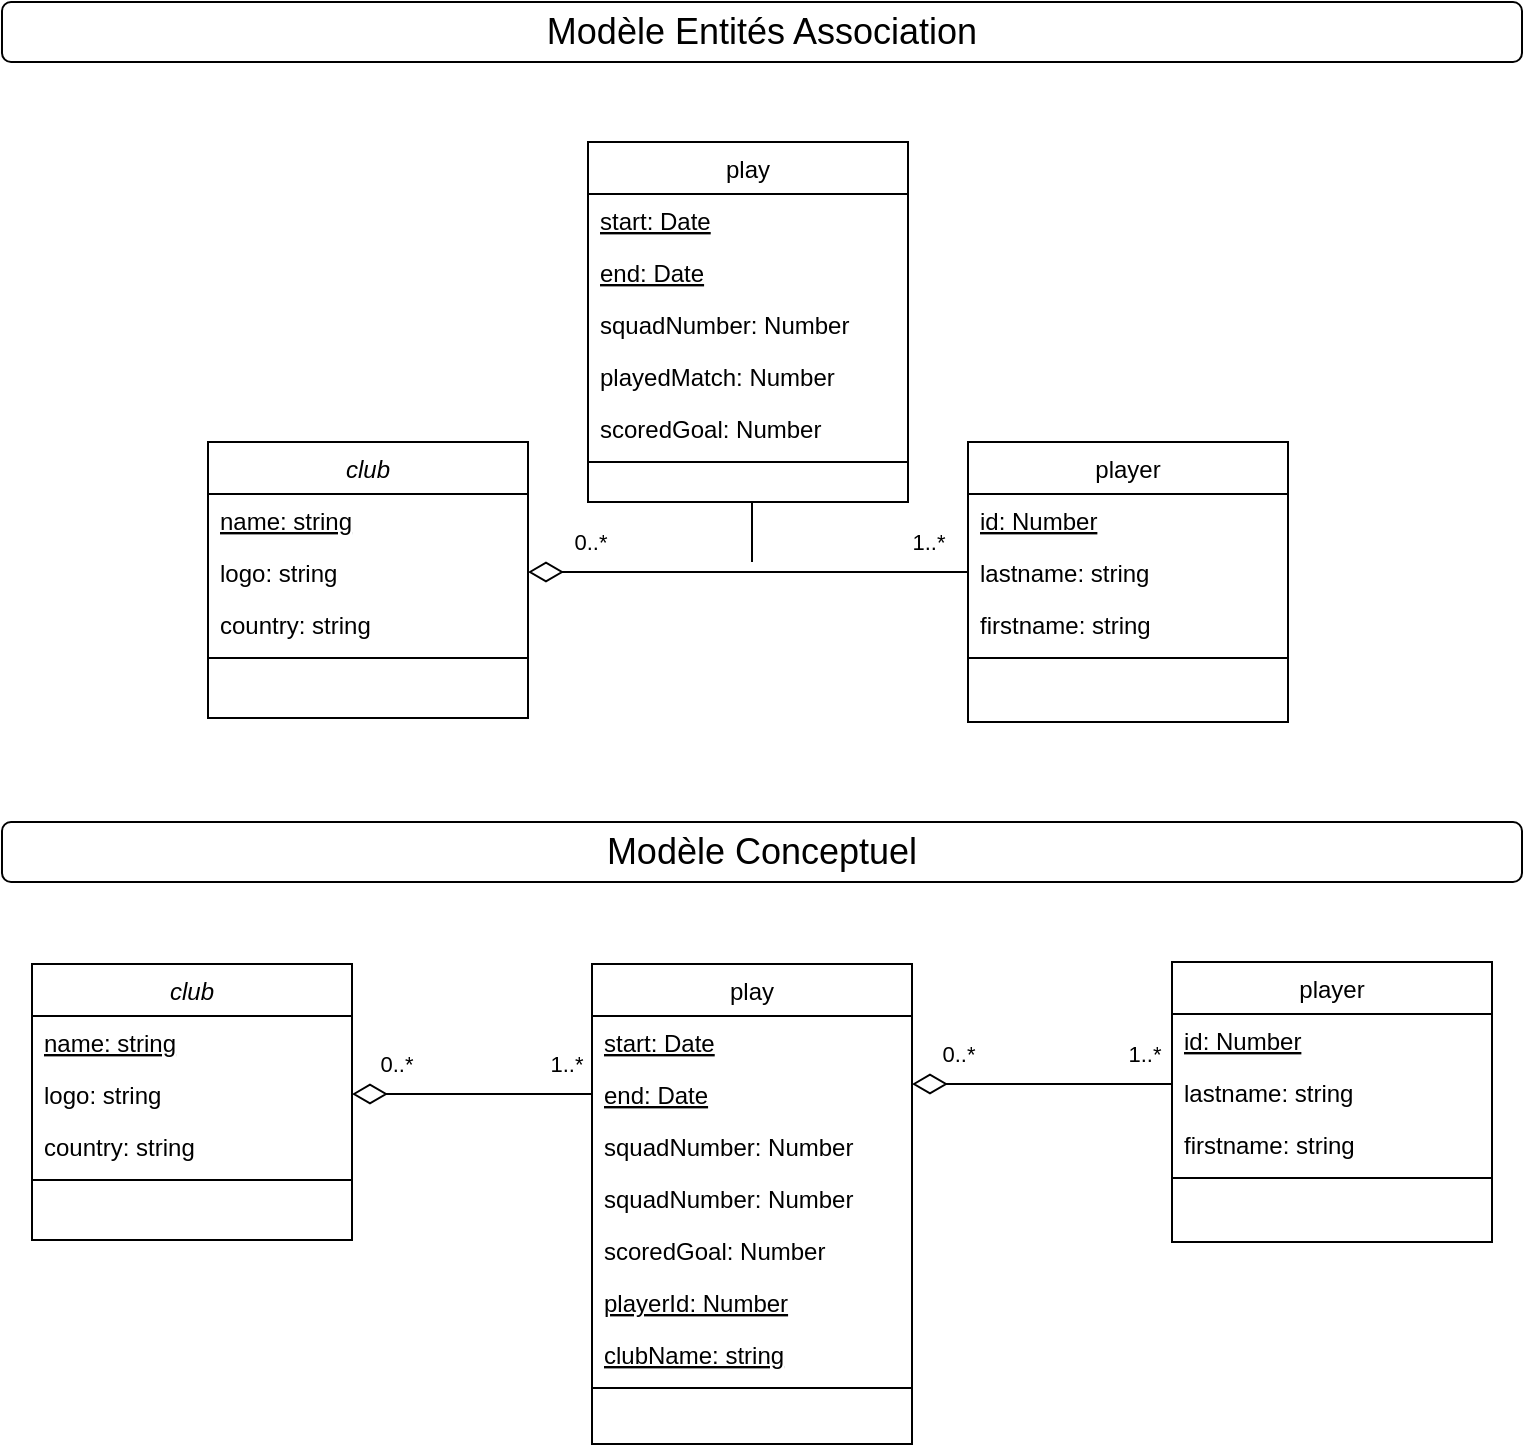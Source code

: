 <mxfile version="16.6.4" type="device"><diagram id="C5RBs43oDa-KdzZeNtuy" name="Page-1"><mxGraphModel dx="2652" dy="993" grid="1" gridSize="10" guides="1" tooltips="1" connect="1" arrows="1" fold="1" page="1" pageScale="1" pageWidth="827" pageHeight="1169" math="0" shadow="0"><root><mxCell id="WIyWlLk6GJQsqaUBKTNV-0"/><mxCell id="WIyWlLk6GJQsqaUBKTNV-1" parent="WIyWlLk6GJQsqaUBKTNV-0"/><mxCell id="zkfFHV4jXpPFQw0GAbJ--0" value="club" style="swimlane;fontStyle=2;align=center;verticalAlign=top;childLayout=stackLayout;horizontal=1;startSize=26;horizontalStack=0;resizeParent=1;resizeLast=0;collapsible=1;marginBottom=0;rounded=0;shadow=0;strokeWidth=1;" parent="WIyWlLk6GJQsqaUBKTNV-1" vertex="1"><mxGeometry x="143" y="260" width="160" height="138" as="geometry"><mxRectangle x="230" y="140" width="160" height="26" as="alternateBounds"/></mxGeometry></mxCell><mxCell id="zkfFHV4jXpPFQw0GAbJ--1" value="name: string" style="text;align=left;verticalAlign=top;spacingLeft=4;spacingRight=4;overflow=hidden;rotatable=0;points=[[0,0.5],[1,0.5]];portConstraint=eastwest;fontStyle=4" parent="zkfFHV4jXpPFQw0GAbJ--0" vertex="1"><mxGeometry y="26" width="160" height="26" as="geometry"/></mxCell><mxCell id="zkfFHV4jXpPFQw0GAbJ--2" value="logo: string" style="text;align=left;verticalAlign=top;spacingLeft=4;spacingRight=4;overflow=hidden;rotatable=0;points=[[0,0.5],[1,0.5]];portConstraint=eastwest;rounded=0;shadow=0;html=0;" parent="zkfFHV4jXpPFQw0GAbJ--0" vertex="1"><mxGeometry y="52" width="160" height="26" as="geometry"/></mxCell><mxCell id="zkfFHV4jXpPFQw0GAbJ--3" value="country: string" style="text;align=left;verticalAlign=top;spacingLeft=4;spacingRight=4;overflow=hidden;rotatable=0;points=[[0,0.5],[1,0.5]];portConstraint=eastwest;rounded=0;shadow=0;html=0;" parent="zkfFHV4jXpPFQw0GAbJ--0" vertex="1"><mxGeometry y="78" width="160" height="26" as="geometry"/></mxCell><mxCell id="zkfFHV4jXpPFQw0GAbJ--4" value="" style="line;html=1;strokeWidth=1;align=left;verticalAlign=middle;spacingTop=-1;spacingLeft=3;spacingRight=3;rotatable=0;labelPosition=right;points=[];portConstraint=eastwest;" parent="zkfFHV4jXpPFQw0GAbJ--0" vertex="1"><mxGeometry y="104" width="160" height="8" as="geometry"/></mxCell><mxCell id="zkfFHV4jXpPFQw0GAbJ--17" value="player" style="swimlane;fontStyle=0;align=center;verticalAlign=top;childLayout=stackLayout;horizontal=1;startSize=26;horizontalStack=0;resizeParent=1;resizeLast=0;collapsible=1;marginBottom=0;rounded=0;shadow=0;strokeWidth=1;" parent="WIyWlLk6GJQsqaUBKTNV-1" vertex="1"><mxGeometry x="523" y="260" width="160" height="140" as="geometry"><mxRectangle x="550" y="140" width="160" height="26" as="alternateBounds"/></mxGeometry></mxCell><mxCell id="zkfFHV4jXpPFQw0GAbJ--18" value="id: Number" style="text;align=left;verticalAlign=top;spacingLeft=4;spacingRight=4;overflow=hidden;rotatable=0;points=[[0,0.5],[1,0.5]];portConstraint=eastwest;fontStyle=4" parent="zkfFHV4jXpPFQw0GAbJ--17" vertex="1"><mxGeometry y="26" width="160" height="26" as="geometry"/></mxCell><mxCell id="WIPFWaGe3PGDYORDvEwR-47" value="lastname: string" style="text;align=left;verticalAlign=top;spacingLeft=4;spacingRight=4;overflow=hidden;rotatable=0;points=[[0,0.5],[1,0.5]];portConstraint=eastwest;" vertex="1" parent="zkfFHV4jXpPFQw0GAbJ--17"><mxGeometry y="52" width="160" height="26" as="geometry"/></mxCell><mxCell id="zkfFHV4jXpPFQw0GAbJ--19" value="firstname: string" style="text;align=left;verticalAlign=top;spacingLeft=4;spacingRight=4;overflow=hidden;rotatable=0;points=[[0,0.5],[1,0.5]];portConstraint=eastwest;rounded=0;shadow=0;html=0;" parent="zkfFHV4jXpPFQw0GAbJ--17" vertex="1"><mxGeometry y="78" width="160" height="26" as="geometry"/></mxCell><mxCell id="zkfFHV4jXpPFQw0GAbJ--23" value="" style="line;html=1;strokeWidth=1;align=left;verticalAlign=middle;spacingTop=-1;spacingLeft=3;spacingRight=3;rotatable=0;labelPosition=right;points=[];portConstraint=eastwest;" parent="zkfFHV4jXpPFQw0GAbJ--17" vertex="1"><mxGeometry y="104" width="160" height="8" as="geometry"/></mxCell><mxCell id="WIPFWaGe3PGDYORDvEwR-1" value="" style="endArrow=none;html=1;rounded=0;startArrow=diamondThin;startFill=0;strokeWidth=1;endSize=15;startSize=15;jumpSize=15;exitX=1;exitY=0.5;exitDx=0;exitDy=0;entryX=0;entryY=0.5;entryDx=0;entryDy=0;" edge="1" parent="WIyWlLk6GJQsqaUBKTNV-1" source="zkfFHV4jXpPFQw0GAbJ--2" target="WIPFWaGe3PGDYORDvEwR-47"><mxGeometry width="50" height="50" relative="1" as="geometry"><mxPoint x="373" y="440" as="sourcePoint"/><mxPoint x="423" y="390" as="targetPoint"/><Array as="points"><mxPoint x="413" y="325"/></Array></mxGeometry></mxCell><mxCell id="WIPFWaGe3PGDYORDvEwR-3" value="0..*" style="edgeLabel;html=1;align=center;verticalAlign=middle;resizable=0;points=[];" vertex="1" connectable="0" parent="WIPFWaGe3PGDYORDvEwR-1"><mxGeometry x="-0.809" y="-2" relative="1" as="geometry"><mxPoint x="10" y="-17" as="offset"/></mxGeometry></mxCell><mxCell id="WIPFWaGe3PGDYORDvEwR-4" value="1..*" style="edgeLabel;html=1;align=center;verticalAlign=middle;resizable=0;points=[];" vertex="1" connectable="0" parent="WIPFWaGe3PGDYORDvEwR-1"><mxGeometry x="0.848" y="-2" relative="1" as="geometry"><mxPoint x="-4" y="-17" as="offset"/></mxGeometry></mxCell><mxCell id="WIPFWaGe3PGDYORDvEwR-9" style="edgeStyle=orthogonalEdgeStyle;rounded=0;jumpSize=15;orthogonalLoop=1;jettySize=auto;html=1;exitX=0.5;exitY=1;exitDx=0;exitDy=0;startArrow=none;startFill=0;startSize=15;endSize=15;strokeWidth=1;endArrow=none;endFill=0;" edge="1" parent="WIyWlLk6GJQsqaUBKTNV-1" source="WIPFWaGe3PGDYORDvEwR-29"><mxGeometry relative="1" as="geometry"><mxPoint x="415" y="320" as="targetPoint"/><mxPoint x="354.75" y="220" as="sourcePoint"/></mxGeometry></mxCell><mxCell id="WIPFWaGe3PGDYORDvEwR-10" value="club" style="swimlane;fontStyle=2;align=center;verticalAlign=top;childLayout=stackLayout;horizontal=1;startSize=26;horizontalStack=0;resizeParent=1;resizeLast=0;collapsible=1;marginBottom=0;rounded=0;shadow=0;strokeWidth=1;" vertex="1" parent="WIyWlLk6GJQsqaUBKTNV-1"><mxGeometry x="55" y="521" width="160" height="138" as="geometry"><mxRectangle x="230" y="140" width="160" height="26" as="alternateBounds"/></mxGeometry></mxCell><mxCell id="WIPFWaGe3PGDYORDvEwR-11" value="name: string" style="text;align=left;verticalAlign=top;spacingLeft=4;spacingRight=4;overflow=hidden;rotatable=0;points=[[0,0.5],[1,0.5]];portConstraint=eastwest;fontStyle=4" vertex="1" parent="WIPFWaGe3PGDYORDvEwR-10"><mxGeometry y="26" width="160" height="26" as="geometry"/></mxCell><mxCell id="WIPFWaGe3PGDYORDvEwR-12" value="logo: string" style="text;align=left;verticalAlign=top;spacingLeft=4;spacingRight=4;overflow=hidden;rotatable=0;points=[[0,0.5],[1,0.5]];portConstraint=eastwest;rounded=0;shadow=0;html=0;" vertex="1" parent="WIPFWaGe3PGDYORDvEwR-10"><mxGeometry y="52" width="160" height="26" as="geometry"/></mxCell><mxCell id="WIPFWaGe3PGDYORDvEwR-13" value="country: string" style="text;align=left;verticalAlign=top;spacingLeft=4;spacingRight=4;overflow=hidden;rotatable=0;points=[[0,0.5],[1,0.5]];portConstraint=eastwest;rounded=0;shadow=0;html=0;" vertex="1" parent="WIPFWaGe3PGDYORDvEwR-10"><mxGeometry y="78" width="160" height="26" as="geometry"/></mxCell><mxCell id="WIPFWaGe3PGDYORDvEwR-14" value="" style="line;html=1;strokeWidth=1;align=left;verticalAlign=middle;spacingTop=-1;spacingLeft=3;spacingRight=3;rotatable=0;labelPosition=right;points=[];portConstraint=eastwest;" vertex="1" parent="WIPFWaGe3PGDYORDvEwR-10"><mxGeometry y="104" width="160" height="8" as="geometry"/></mxCell><mxCell id="WIPFWaGe3PGDYORDvEwR-19" value="" style="endArrow=none;html=1;rounded=0;startArrow=diamondThin;startFill=0;strokeWidth=1;endSize=15;startSize=15;jumpSize=15;exitX=1;exitY=0.5;exitDx=0;exitDy=0;entryX=0;entryY=0.5;entryDx=0;entryDy=0;" edge="1" parent="WIyWlLk6GJQsqaUBKTNV-1" source="WIPFWaGe3PGDYORDvEwR-12" target="WIPFWaGe3PGDYORDvEwR-42"><mxGeometry width="50" height="50" relative="1" as="geometry"><mxPoint x="285" y="701" as="sourcePoint"/><mxPoint x="325" y="593" as="targetPoint"/><Array as="points"><mxPoint x="325" y="586"/></Array></mxGeometry></mxCell><mxCell id="WIPFWaGe3PGDYORDvEwR-20" value="0..*" style="edgeLabel;html=1;align=center;verticalAlign=middle;resizable=0;points=[];" vertex="1" connectable="0" parent="WIPFWaGe3PGDYORDvEwR-19"><mxGeometry x="-0.809" y="-2" relative="1" as="geometry"><mxPoint x="10" y="-17" as="offset"/></mxGeometry></mxCell><mxCell id="WIPFWaGe3PGDYORDvEwR-21" value="1..*" style="edgeLabel;html=1;align=center;verticalAlign=middle;resizable=0;points=[];" vertex="1" connectable="0" parent="WIPFWaGe3PGDYORDvEwR-19"><mxGeometry x="0.848" y="-2" relative="1" as="geometry"><mxPoint x="-4" y="-17" as="offset"/></mxGeometry></mxCell><mxCell id="WIPFWaGe3PGDYORDvEwR-29" value="play" style="swimlane;fontStyle=0;align=center;verticalAlign=top;childLayout=stackLayout;horizontal=1;startSize=26;horizontalStack=0;resizeParent=1;resizeLast=0;collapsible=1;marginBottom=0;rounded=0;shadow=0;strokeWidth=1;" vertex="1" parent="WIyWlLk6GJQsqaUBKTNV-1"><mxGeometry x="333" y="110" width="160" height="180" as="geometry"><mxRectangle x="550" y="140" width="160" height="26" as="alternateBounds"/></mxGeometry></mxCell><mxCell id="WIPFWaGe3PGDYORDvEwR-30" value="start: Date" style="text;align=left;verticalAlign=top;spacingLeft=4;spacingRight=4;overflow=hidden;rotatable=0;points=[[0,0.5],[1,0.5]];portConstraint=eastwest;fontStyle=4" vertex="1" parent="WIPFWaGe3PGDYORDvEwR-29"><mxGeometry y="26" width="160" height="26" as="geometry"/></mxCell><mxCell id="WIPFWaGe3PGDYORDvEwR-36" value="end: Date" style="text;align=left;verticalAlign=top;spacingLeft=4;spacingRight=4;overflow=hidden;rotatable=0;points=[[0,0.5],[1,0.5]];portConstraint=eastwest;fontStyle=4" vertex="1" parent="WIPFWaGe3PGDYORDvEwR-29"><mxGeometry y="52" width="160" height="26" as="geometry"/></mxCell><mxCell id="WIPFWaGe3PGDYORDvEwR-37" value="squadNumber: Number" style="text;align=left;verticalAlign=top;spacingLeft=4;spacingRight=4;overflow=hidden;rotatable=0;points=[[0,0.5],[1,0.5]];portConstraint=eastwest;" vertex="1" parent="WIPFWaGe3PGDYORDvEwR-29"><mxGeometry y="78" width="160" height="26" as="geometry"/></mxCell><mxCell id="WIPFWaGe3PGDYORDvEwR-38" value="playedMatch: Number" style="text;align=left;verticalAlign=top;spacingLeft=4;spacingRight=4;overflow=hidden;rotatable=0;points=[[0,0.5],[1,0.5]];portConstraint=eastwest;" vertex="1" parent="WIPFWaGe3PGDYORDvEwR-29"><mxGeometry y="104" width="160" height="26" as="geometry"/></mxCell><mxCell id="WIPFWaGe3PGDYORDvEwR-39" value="scoredGoal: Number" style="text;align=left;verticalAlign=top;spacingLeft=4;spacingRight=4;overflow=hidden;rotatable=0;points=[[0,0.5],[1,0.5]];portConstraint=eastwest;" vertex="1" parent="WIPFWaGe3PGDYORDvEwR-29"><mxGeometry y="130" width="160" height="26" as="geometry"/></mxCell><mxCell id="WIPFWaGe3PGDYORDvEwR-32" value="" style="line;html=1;strokeWidth=1;align=left;verticalAlign=middle;spacingTop=-1;spacingLeft=3;spacingRight=3;rotatable=0;labelPosition=right;points=[];portConstraint=eastwest;" vertex="1" parent="WIPFWaGe3PGDYORDvEwR-29"><mxGeometry y="156" width="160" height="8" as="geometry"/></mxCell><mxCell id="WIPFWaGe3PGDYORDvEwR-40" value="play" style="swimlane;fontStyle=0;align=center;verticalAlign=top;childLayout=stackLayout;horizontal=1;startSize=26;horizontalStack=0;resizeParent=1;resizeLast=0;collapsible=1;marginBottom=0;rounded=0;shadow=0;strokeWidth=1;" vertex="1" parent="WIyWlLk6GJQsqaUBKTNV-1"><mxGeometry x="335" y="521" width="160" height="240" as="geometry"><mxRectangle x="550" y="140" width="160" height="26" as="alternateBounds"/></mxGeometry></mxCell><mxCell id="WIPFWaGe3PGDYORDvEwR-41" value="start: Date" style="text;align=left;verticalAlign=top;spacingLeft=4;spacingRight=4;overflow=hidden;rotatable=0;points=[[0,0.5],[1,0.5]];portConstraint=eastwest;fontStyle=4" vertex="1" parent="WIPFWaGe3PGDYORDvEwR-40"><mxGeometry y="26" width="160" height="26" as="geometry"/></mxCell><mxCell id="WIPFWaGe3PGDYORDvEwR-42" value="end: Date" style="text;align=left;verticalAlign=top;spacingLeft=4;spacingRight=4;overflow=hidden;rotatable=0;points=[[0,0.5],[1,0.5]];portConstraint=eastwest;fontStyle=4" vertex="1" parent="WIPFWaGe3PGDYORDvEwR-40"><mxGeometry y="52" width="160" height="26" as="geometry"/></mxCell><mxCell id="WIPFWaGe3PGDYORDvEwR-43" value="squadNumber: Number" style="text;align=left;verticalAlign=top;spacingLeft=4;spacingRight=4;overflow=hidden;rotatable=0;points=[[0,0.5],[1,0.5]];portConstraint=eastwest;" vertex="1" parent="WIPFWaGe3PGDYORDvEwR-40"><mxGeometry y="78" width="160" height="26" as="geometry"/></mxCell><mxCell id="WIPFWaGe3PGDYORDvEwR-44" value="squadNumber: Number" style="text;align=left;verticalAlign=top;spacingLeft=4;spacingRight=4;overflow=hidden;rotatable=0;points=[[0,0.5],[1,0.5]];portConstraint=eastwest;" vertex="1" parent="WIPFWaGe3PGDYORDvEwR-40"><mxGeometry y="104" width="160" height="26" as="geometry"/></mxCell><mxCell id="WIPFWaGe3PGDYORDvEwR-45" value="scoredGoal: Number" style="text;align=left;verticalAlign=top;spacingLeft=4;spacingRight=4;overflow=hidden;rotatable=0;points=[[0,0.5],[1,0.5]];portConstraint=eastwest;" vertex="1" parent="WIPFWaGe3PGDYORDvEwR-40"><mxGeometry y="130" width="160" height="26" as="geometry"/></mxCell><mxCell id="WIPFWaGe3PGDYORDvEwR-63" value="playerId: Number" style="text;align=left;verticalAlign=top;spacingLeft=4;spacingRight=4;overflow=hidden;rotatable=0;points=[[0,0.5],[1,0.5]];portConstraint=eastwest;fontStyle=4" vertex="1" parent="WIPFWaGe3PGDYORDvEwR-40"><mxGeometry y="156" width="160" height="26" as="geometry"/></mxCell><mxCell id="WIPFWaGe3PGDYORDvEwR-64" value="clubName: string" style="text;align=left;verticalAlign=top;spacingLeft=4;spacingRight=4;overflow=hidden;rotatable=0;points=[[0,0.5],[1,0.5]];portConstraint=eastwest;fontStyle=4" vertex="1" parent="WIPFWaGe3PGDYORDvEwR-40"><mxGeometry y="182" width="160" height="26" as="geometry"/></mxCell><mxCell id="WIPFWaGe3PGDYORDvEwR-46" value="" style="line;html=1;strokeWidth=1;align=left;verticalAlign=middle;spacingTop=-1;spacingLeft=3;spacingRight=3;rotatable=0;labelPosition=right;points=[];portConstraint=eastwest;" vertex="1" parent="WIPFWaGe3PGDYORDvEwR-40"><mxGeometry y="208" width="160" height="8" as="geometry"/></mxCell><mxCell id="WIPFWaGe3PGDYORDvEwR-48" value="player" style="swimlane;fontStyle=0;align=center;verticalAlign=top;childLayout=stackLayout;horizontal=1;startSize=26;horizontalStack=0;resizeParent=1;resizeLast=0;collapsible=1;marginBottom=0;rounded=0;shadow=0;strokeWidth=1;" vertex="1" parent="WIyWlLk6GJQsqaUBKTNV-1"><mxGeometry x="625" y="520" width="160" height="140" as="geometry"><mxRectangle x="550" y="140" width="160" height="26" as="alternateBounds"/></mxGeometry></mxCell><mxCell id="WIPFWaGe3PGDYORDvEwR-49" value="id: Number" style="text;align=left;verticalAlign=top;spacingLeft=4;spacingRight=4;overflow=hidden;rotatable=0;points=[[0,0.5],[1,0.5]];portConstraint=eastwest;fontStyle=4" vertex="1" parent="WIPFWaGe3PGDYORDvEwR-48"><mxGeometry y="26" width="160" height="26" as="geometry"/></mxCell><mxCell id="WIPFWaGe3PGDYORDvEwR-50" value="lastname: string" style="text;align=left;verticalAlign=top;spacingLeft=4;spacingRight=4;overflow=hidden;rotatable=0;points=[[0,0.5],[1,0.5]];portConstraint=eastwest;" vertex="1" parent="WIPFWaGe3PGDYORDvEwR-48"><mxGeometry y="52" width="160" height="26" as="geometry"/></mxCell><mxCell id="WIPFWaGe3PGDYORDvEwR-51" value="firstname: string" style="text;align=left;verticalAlign=top;spacingLeft=4;spacingRight=4;overflow=hidden;rotatable=0;points=[[0,0.5],[1,0.5]];portConstraint=eastwest;rounded=0;shadow=0;html=0;" vertex="1" parent="WIPFWaGe3PGDYORDvEwR-48"><mxGeometry y="78" width="160" height="26" as="geometry"/></mxCell><mxCell id="WIPFWaGe3PGDYORDvEwR-52" value="" style="line;html=1;strokeWidth=1;align=left;verticalAlign=middle;spacingTop=-1;spacingLeft=3;spacingRight=3;rotatable=0;labelPosition=right;points=[];portConstraint=eastwest;" vertex="1" parent="WIPFWaGe3PGDYORDvEwR-48"><mxGeometry y="104" width="160" height="8" as="geometry"/></mxCell><mxCell id="WIPFWaGe3PGDYORDvEwR-65" value="" style="endArrow=none;html=1;rounded=0;startArrow=diamondThin;startFill=0;strokeWidth=1;endSize=15;startSize=15;jumpSize=15;exitX=1;exitY=0.5;exitDx=0;exitDy=0;" edge="1" parent="WIyWlLk6GJQsqaUBKTNV-1"><mxGeometry width="50" height="50" relative="1" as="geometry"><mxPoint x="495" y="581" as="sourcePoint"/><mxPoint x="625" y="581" as="targetPoint"/><Array as="points"><mxPoint x="605" y="581"/></Array></mxGeometry></mxCell><mxCell id="WIPFWaGe3PGDYORDvEwR-66" value="0..*" style="edgeLabel;html=1;align=center;verticalAlign=middle;resizable=0;points=[];" vertex="1" connectable="0" parent="WIPFWaGe3PGDYORDvEwR-65"><mxGeometry x="-0.809" y="-2" relative="1" as="geometry"><mxPoint x="10" y="-17" as="offset"/></mxGeometry></mxCell><mxCell id="WIPFWaGe3PGDYORDvEwR-67" value="1..*" style="edgeLabel;html=1;align=center;verticalAlign=middle;resizable=0;points=[];" vertex="1" connectable="0" parent="WIPFWaGe3PGDYORDvEwR-65"><mxGeometry x="0.848" y="-2" relative="1" as="geometry"><mxPoint x="-4" y="-17" as="offset"/></mxGeometry></mxCell><mxCell id="WIPFWaGe3PGDYORDvEwR-68" value="&lt;div style=&quot;font-size: 18px&quot; align=&quot;center&quot;&gt;&lt;font style=&quot;font-size: 18px&quot;&gt;Modèle &lt;/font&gt;&lt;font style=&quot;font-size: 18px&quot;&gt;Entités Association&lt;/font&gt;&lt;/div&gt;" style="text;html=1;strokeColor=default;fillColor=default;align=center;verticalAlign=middle;whiteSpace=wrap;rounded=1;" vertex="1" parent="WIyWlLk6GJQsqaUBKTNV-1"><mxGeometry x="40" y="40" width="760" height="30" as="geometry"/></mxCell><mxCell id="WIPFWaGe3PGDYORDvEwR-86" value="&lt;div style=&quot;font-size: 18px&quot; align=&quot;center&quot;&gt;&lt;font style=&quot;font-size: 18px&quot;&gt;Modèle Conceptuel&lt;br&gt;&lt;/font&gt;&lt;/div&gt;" style="text;html=1;strokeColor=default;fillColor=default;align=center;verticalAlign=middle;whiteSpace=wrap;rounded=1;" vertex="1" parent="WIyWlLk6GJQsqaUBKTNV-1"><mxGeometry x="40" y="450" width="760" height="30" as="geometry"/></mxCell></root></mxGraphModel></diagram></mxfile>